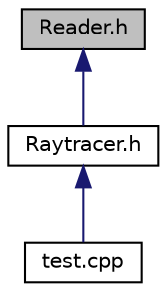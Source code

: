 digraph "Reader.h"
{
  edge [fontname="Helvetica",fontsize="10",labelfontname="Helvetica",labelfontsize="10"];
  node [fontname="Helvetica",fontsize="10",shape=record];
  Node10 [label="Reader.h",height=0.2,width=0.4,color="black", fillcolor="grey75", style="filled", fontcolor="black"];
  Node10 -> Node11 [dir="back",color="midnightblue",fontsize="10",style="solid",fontname="Helvetica"];
  Node11 [label="Raytracer.h",height=0.2,width=0.4,color="black", fillcolor="white", style="filled",URL="$Raytracer_8h.html",tooltip="Define all reaytracers that can be used in this project. "];
  Node11 -> Node12 [dir="back",color="midnightblue",fontsize="10",style="solid",fontname="Helvetica"];
  Node12 [label="test.cpp",height=0.2,width=0.4,color="black", fillcolor="white", style="filled",URL="$test_8cpp.html",tooltip="Main file. "];
}
